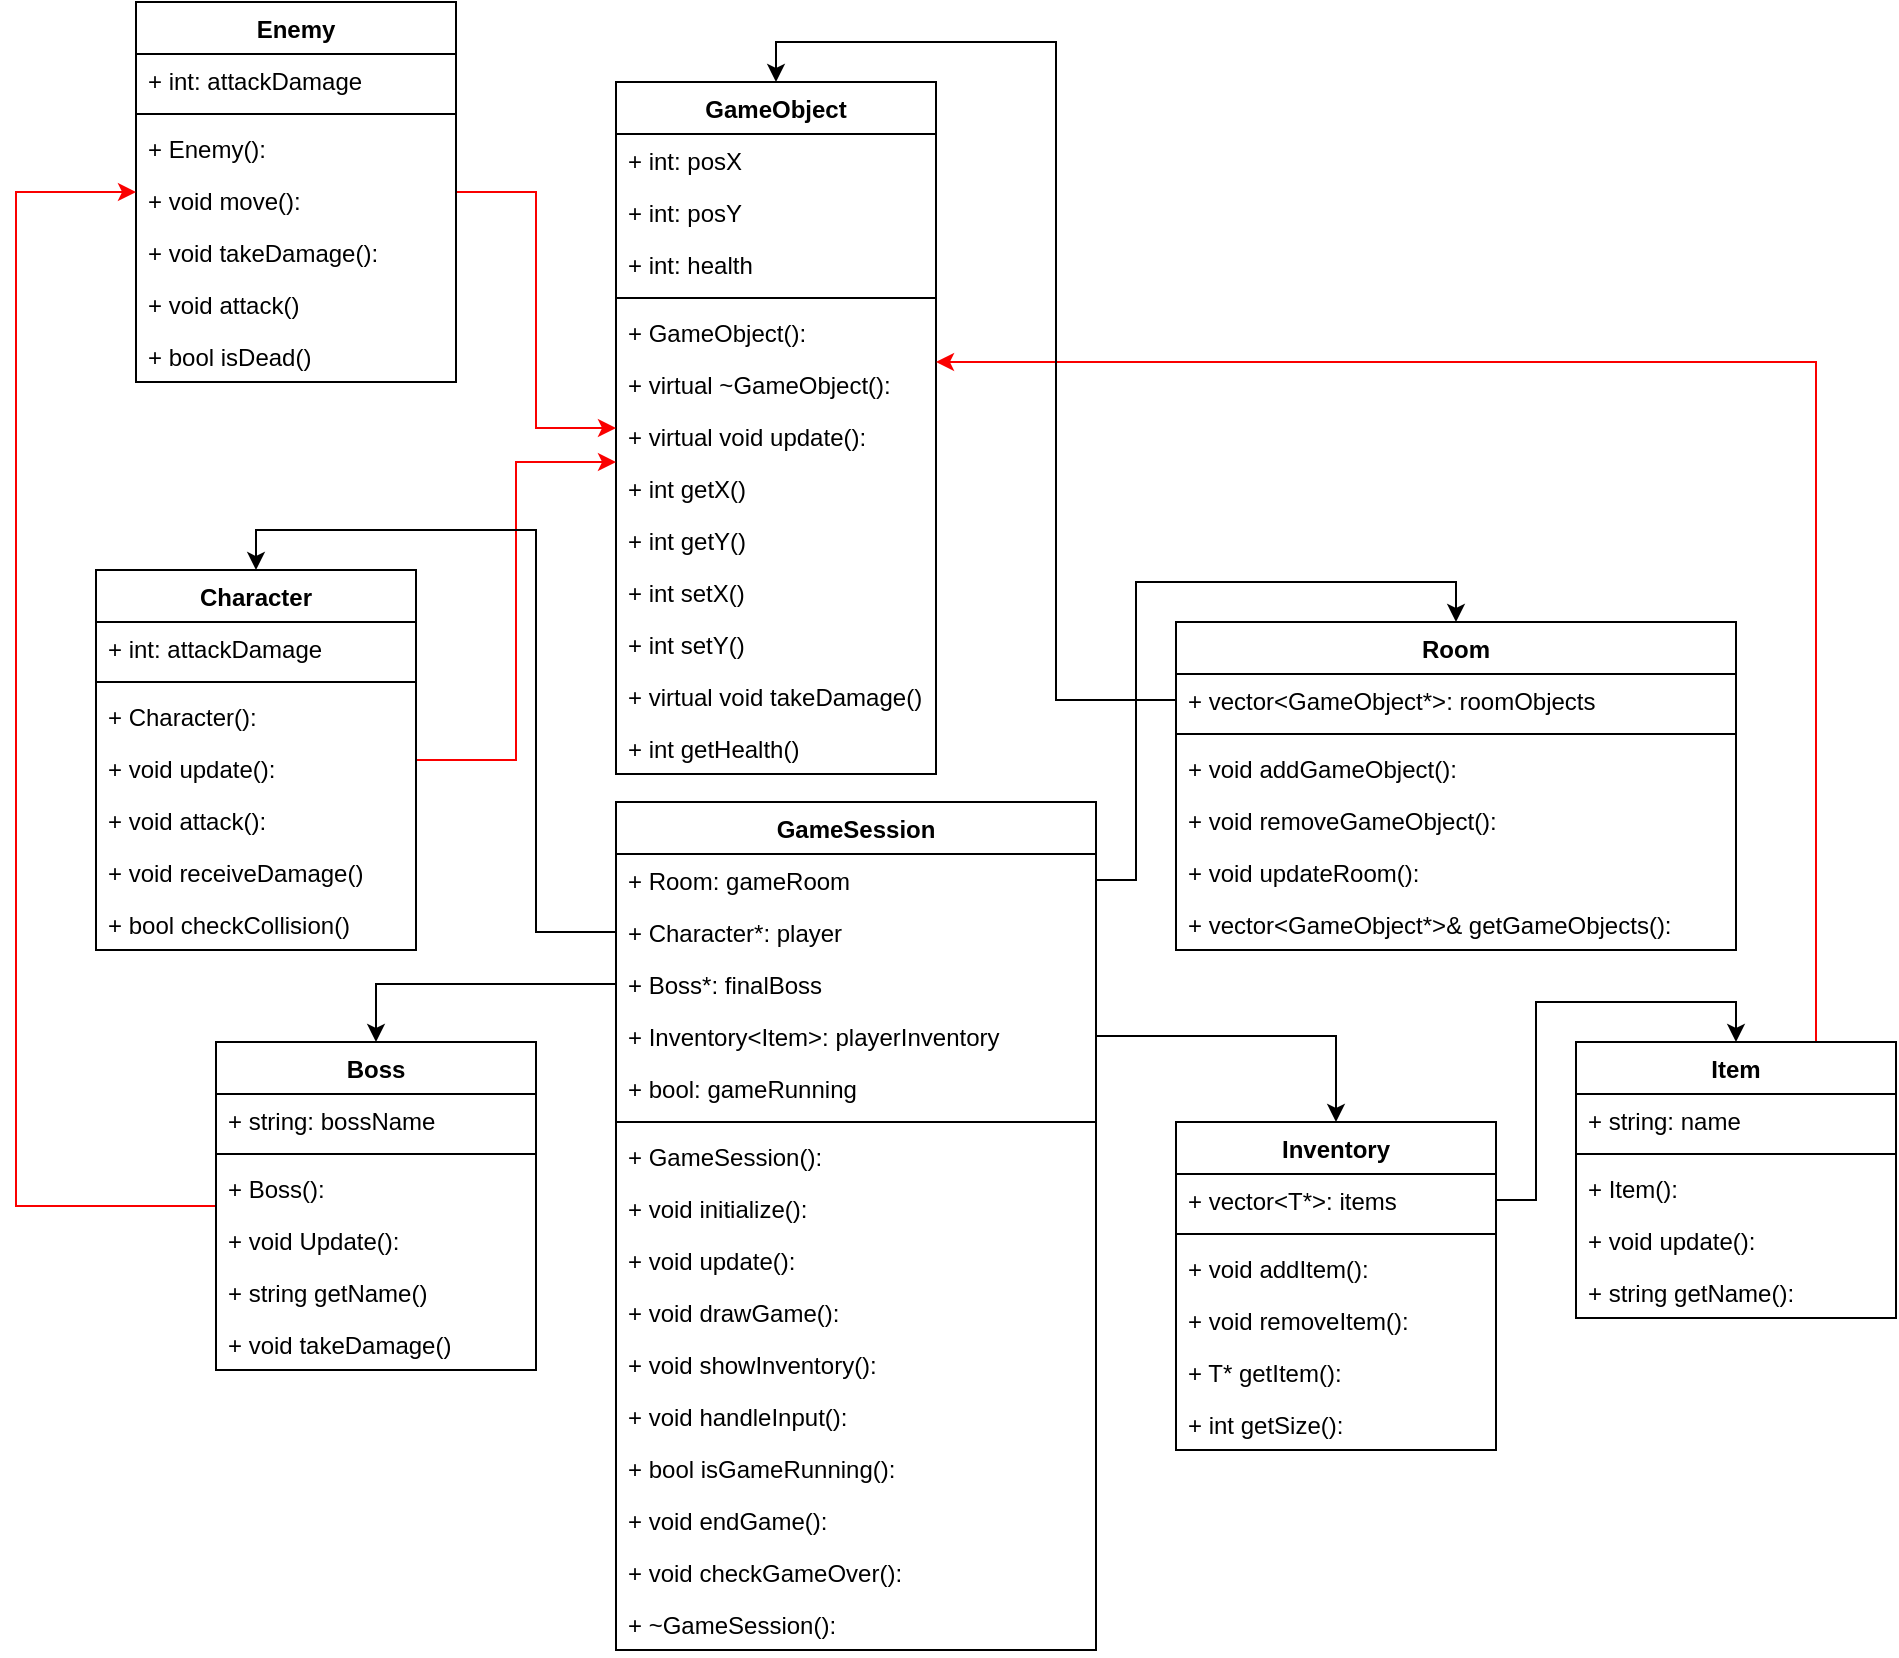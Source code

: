 <mxfile version="24.5.2" type="device">
  <diagram name="Страница — 1" id="uXBSLfesQRb2FJYUWC2w">
    <mxGraphModel dx="1793" dy="973" grid="1" gridSize="10" guides="1" tooltips="1" connect="1" arrows="1" fold="1" page="1" pageScale="1" pageWidth="827" pageHeight="1169" math="0" shadow="0">
      <root>
        <mxCell id="0" />
        <mxCell id="1" parent="0" />
        <mxCell id="C1Yo_s9sAEL-KwCEcrxg-1" value="GameObject" style="swimlane;fontStyle=1;align=center;verticalAlign=top;childLayout=stackLayout;horizontal=1;startSize=26;horizontalStack=0;resizeParent=1;resizeParentMax=0;resizeLast=0;collapsible=1;marginBottom=0;whiteSpace=wrap;html=1;" vertex="1" parent="1">
          <mxGeometry x="440" y="120" width="160" height="346" as="geometry" />
        </mxCell>
        <mxCell id="C1Yo_s9sAEL-KwCEcrxg-2" value="+ int: posX" style="text;strokeColor=none;fillColor=none;align=left;verticalAlign=top;spacingLeft=4;spacingRight=4;overflow=hidden;rotatable=0;points=[[0,0.5],[1,0.5]];portConstraint=eastwest;whiteSpace=wrap;html=1;" vertex="1" parent="C1Yo_s9sAEL-KwCEcrxg-1">
          <mxGeometry y="26" width="160" height="26" as="geometry" />
        </mxCell>
        <mxCell id="C1Yo_s9sAEL-KwCEcrxg-6" value="+ int: posY" style="text;strokeColor=none;fillColor=none;align=left;verticalAlign=top;spacingLeft=4;spacingRight=4;overflow=hidden;rotatable=0;points=[[0,0.5],[1,0.5]];portConstraint=eastwest;whiteSpace=wrap;html=1;" vertex="1" parent="C1Yo_s9sAEL-KwCEcrxg-1">
          <mxGeometry y="52" width="160" height="26" as="geometry" />
        </mxCell>
        <mxCell id="C1Yo_s9sAEL-KwCEcrxg-7" value="+ int: health" style="text;strokeColor=none;fillColor=none;align=left;verticalAlign=top;spacingLeft=4;spacingRight=4;overflow=hidden;rotatable=0;points=[[0,0.5],[1,0.5]];portConstraint=eastwest;whiteSpace=wrap;html=1;" vertex="1" parent="C1Yo_s9sAEL-KwCEcrxg-1">
          <mxGeometry y="78" width="160" height="26" as="geometry" />
        </mxCell>
        <mxCell id="C1Yo_s9sAEL-KwCEcrxg-3" value="" style="line;strokeWidth=1;fillColor=none;align=left;verticalAlign=middle;spacingTop=-1;spacingLeft=3;spacingRight=3;rotatable=0;labelPosition=right;points=[];portConstraint=eastwest;strokeColor=inherit;" vertex="1" parent="C1Yo_s9sAEL-KwCEcrxg-1">
          <mxGeometry y="104" width="160" height="8" as="geometry" />
        </mxCell>
        <mxCell id="C1Yo_s9sAEL-KwCEcrxg-4" value="+ GameObject():&amp;nbsp;" style="text;strokeColor=none;fillColor=none;align=left;verticalAlign=top;spacingLeft=4;spacingRight=4;overflow=hidden;rotatable=0;points=[[0,0.5],[1,0.5]];portConstraint=eastwest;whiteSpace=wrap;html=1;" vertex="1" parent="C1Yo_s9sAEL-KwCEcrxg-1">
          <mxGeometry y="112" width="160" height="26" as="geometry" />
        </mxCell>
        <mxCell id="C1Yo_s9sAEL-KwCEcrxg-8" value="+ virtual ~GameObject():&amp;nbsp;" style="text;strokeColor=none;fillColor=none;align=left;verticalAlign=top;spacingLeft=4;spacingRight=4;overflow=hidden;rotatable=0;points=[[0,0.5],[1,0.5]];portConstraint=eastwest;whiteSpace=wrap;html=1;" vertex="1" parent="C1Yo_s9sAEL-KwCEcrxg-1">
          <mxGeometry y="138" width="160" height="26" as="geometry" />
        </mxCell>
        <mxCell id="C1Yo_s9sAEL-KwCEcrxg-9" value="+ virtual void update():" style="text;strokeColor=none;fillColor=none;align=left;verticalAlign=top;spacingLeft=4;spacingRight=4;overflow=hidden;rotatable=0;points=[[0,0.5],[1,0.5]];portConstraint=eastwest;whiteSpace=wrap;html=1;" vertex="1" parent="C1Yo_s9sAEL-KwCEcrxg-1">
          <mxGeometry y="164" width="160" height="26" as="geometry" />
        </mxCell>
        <mxCell id="C1Yo_s9sAEL-KwCEcrxg-10" value="+ int getX()" style="text;strokeColor=none;fillColor=none;align=left;verticalAlign=top;spacingLeft=4;spacingRight=4;overflow=hidden;rotatable=0;points=[[0,0.5],[1,0.5]];portConstraint=eastwest;whiteSpace=wrap;html=1;" vertex="1" parent="C1Yo_s9sAEL-KwCEcrxg-1">
          <mxGeometry y="190" width="160" height="26" as="geometry" />
        </mxCell>
        <mxCell id="C1Yo_s9sAEL-KwCEcrxg-11" value="+ int getY()" style="text;strokeColor=none;fillColor=none;align=left;verticalAlign=top;spacingLeft=4;spacingRight=4;overflow=hidden;rotatable=0;points=[[0,0.5],[1,0.5]];portConstraint=eastwest;whiteSpace=wrap;html=1;" vertex="1" parent="C1Yo_s9sAEL-KwCEcrxg-1">
          <mxGeometry y="216" width="160" height="26" as="geometry" />
        </mxCell>
        <mxCell id="C1Yo_s9sAEL-KwCEcrxg-12" value="+ int setX()" style="text;strokeColor=none;fillColor=none;align=left;verticalAlign=top;spacingLeft=4;spacingRight=4;overflow=hidden;rotatable=0;points=[[0,0.5],[1,0.5]];portConstraint=eastwest;whiteSpace=wrap;html=1;" vertex="1" parent="C1Yo_s9sAEL-KwCEcrxg-1">
          <mxGeometry y="242" width="160" height="26" as="geometry" />
        </mxCell>
        <mxCell id="C1Yo_s9sAEL-KwCEcrxg-13" value="+ int setY()" style="text;strokeColor=none;fillColor=none;align=left;verticalAlign=top;spacingLeft=4;spacingRight=4;overflow=hidden;rotatable=0;points=[[0,0.5],[1,0.5]];portConstraint=eastwest;whiteSpace=wrap;html=1;" vertex="1" parent="C1Yo_s9sAEL-KwCEcrxg-1">
          <mxGeometry y="268" width="160" height="26" as="geometry" />
        </mxCell>
        <mxCell id="C1Yo_s9sAEL-KwCEcrxg-14" value="+ virtual void takeDamage()" style="text;strokeColor=none;fillColor=none;align=left;verticalAlign=top;spacingLeft=4;spacingRight=4;overflow=hidden;rotatable=0;points=[[0,0.5],[1,0.5]];portConstraint=eastwest;whiteSpace=wrap;html=1;" vertex="1" parent="C1Yo_s9sAEL-KwCEcrxg-1">
          <mxGeometry y="294" width="160" height="26" as="geometry" />
        </mxCell>
        <mxCell id="C1Yo_s9sAEL-KwCEcrxg-15" value="+ int getHealth()" style="text;strokeColor=none;fillColor=none;align=left;verticalAlign=top;spacingLeft=4;spacingRight=4;overflow=hidden;rotatable=0;points=[[0,0.5],[1,0.5]];portConstraint=eastwest;whiteSpace=wrap;html=1;" vertex="1" parent="C1Yo_s9sAEL-KwCEcrxg-1">
          <mxGeometry y="320" width="160" height="26" as="geometry" />
        </mxCell>
        <mxCell id="C1Yo_s9sAEL-KwCEcrxg-93" style="edgeStyle=orthogonalEdgeStyle;rounded=0;orthogonalLoop=1;jettySize=auto;html=1;strokeColor=#FA0000;" edge="1" parent="1" source="C1Yo_s9sAEL-KwCEcrxg-16" target="C1Yo_s9sAEL-KwCEcrxg-1">
          <mxGeometry relative="1" as="geometry">
            <Array as="points">
              <mxPoint x="390" y="459" />
              <mxPoint x="390" y="310" />
            </Array>
          </mxGeometry>
        </mxCell>
        <mxCell id="C1Yo_s9sAEL-KwCEcrxg-16" value="Character" style="swimlane;fontStyle=1;align=center;verticalAlign=top;childLayout=stackLayout;horizontal=1;startSize=26;horizontalStack=0;resizeParent=1;resizeParentMax=0;resizeLast=0;collapsible=1;marginBottom=0;whiteSpace=wrap;html=1;" vertex="1" parent="1">
          <mxGeometry x="180" y="364" width="160" height="190" as="geometry" />
        </mxCell>
        <mxCell id="C1Yo_s9sAEL-KwCEcrxg-17" value="+ int: attackDamage" style="text;strokeColor=none;fillColor=none;align=left;verticalAlign=top;spacingLeft=4;spacingRight=4;overflow=hidden;rotatable=0;points=[[0,0.5],[1,0.5]];portConstraint=eastwest;whiteSpace=wrap;html=1;" vertex="1" parent="C1Yo_s9sAEL-KwCEcrxg-16">
          <mxGeometry y="26" width="160" height="26" as="geometry" />
        </mxCell>
        <mxCell id="C1Yo_s9sAEL-KwCEcrxg-20" value="" style="line;strokeWidth=1;fillColor=none;align=left;verticalAlign=middle;spacingTop=-1;spacingLeft=3;spacingRight=3;rotatable=0;labelPosition=right;points=[];portConstraint=eastwest;strokeColor=inherit;" vertex="1" parent="C1Yo_s9sAEL-KwCEcrxg-16">
          <mxGeometry y="52" width="160" height="8" as="geometry" />
        </mxCell>
        <mxCell id="C1Yo_s9sAEL-KwCEcrxg-21" value="+ Character():&amp;nbsp;" style="text;strokeColor=none;fillColor=none;align=left;verticalAlign=top;spacingLeft=4;spacingRight=4;overflow=hidden;rotatable=0;points=[[0,0.5],[1,0.5]];portConstraint=eastwest;whiteSpace=wrap;html=1;" vertex="1" parent="C1Yo_s9sAEL-KwCEcrxg-16">
          <mxGeometry y="60" width="160" height="26" as="geometry" />
        </mxCell>
        <mxCell id="C1Yo_s9sAEL-KwCEcrxg-22" value="+ void update():&amp;nbsp;" style="text;strokeColor=none;fillColor=none;align=left;verticalAlign=top;spacingLeft=4;spacingRight=4;overflow=hidden;rotatable=0;points=[[0,0.5],[1,0.5]];portConstraint=eastwest;whiteSpace=wrap;html=1;" vertex="1" parent="C1Yo_s9sAEL-KwCEcrxg-16">
          <mxGeometry y="86" width="160" height="26" as="geometry" />
        </mxCell>
        <mxCell id="C1Yo_s9sAEL-KwCEcrxg-23" value="+ void attack():" style="text;strokeColor=none;fillColor=none;align=left;verticalAlign=top;spacingLeft=4;spacingRight=4;overflow=hidden;rotatable=0;points=[[0,0.5],[1,0.5]];portConstraint=eastwest;whiteSpace=wrap;html=1;" vertex="1" parent="C1Yo_s9sAEL-KwCEcrxg-16">
          <mxGeometry y="112" width="160" height="26" as="geometry" />
        </mxCell>
        <mxCell id="C1Yo_s9sAEL-KwCEcrxg-24" value="+ void receiveDamage()" style="text;strokeColor=none;fillColor=none;align=left;verticalAlign=top;spacingLeft=4;spacingRight=4;overflow=hidden;rotatable=0;points=[[0,0.5],[1,0.5]];portConstraint=eastwest;whiteSpace=wrap;html=1;" vertex="1" parent="C1Yo_s9sAEL-KwCEcrxg-16">
          <mxGeometry y="138" width="160" height="26" as="geometry" />
        </mxCell>
        <mxCell id="C1Yo_s9sAEL-KwCEcrxg-25" value="+ bool checkCollision()" style="text;strokeColor=none;fillColor=none;align=left;verticalAlign=top;spacingLeft=4;spacingRight=4;overflow=hidden;rotatable=0;points=[[0,0.5],[1,0.5]];portConstraint=eastwest;whiteSpace=wrap;html=1;" vertex="1" parent="C1Yo_s9sAEL-KwCEcrxg-16">
          <mxGeometry y="164" width="160" height="26" as="geometry" />
        </mxCell>
        <mxCell id="C1Yo_s9sAEL-KwCEcrxg-92" style="edgeStyle=orthogonalEdgeStyle;rounded=0;orthogonalLoop=1;jettySize=auto;html=1;fillColor=#f8cecc;strokeColor=#FA0000;" edge="1" parent="1" source="C1Yo_s9sAEL-KwCEcrxg-30" target="C1Yo_s9sAEL-KwCEcrxg-1">
          <mxGeometry relative="1" as="geometry" />
        </mxCell>
        <mxCell id="C1Yo_s9sAEL-KwCEcrxg-30" value="Enemy" style="swimlane;fontStyle=1;align=center;verticalAlign=top;childLayout=stackLayout;horizontal=1;startSize=26;horizontalStack=0;resizeParent=1;resizeParentMax=0;resizeLast=0;collapsible=1;marginBottom=0;whiteSpace=wrap;html=1;" vertex="1" parent="1">
          <mxGeometry x="200" y="80" width="160" height="190" as="geometry" />
        </mxCell>
        <mxCell id="C1Yo_s9sAEL-KwCEcrxg-31" value="+ int: attackDamage" style="text;strokeColor=none;fillColor=none;align=left;verticalAlign=top;spacingLeft=4;spacingRight=4;overflow=hidden;rotatable=0;points=[[0,0.5],[1,0.5]];portConstraint=eastwest;whiteSpace=wrap;html=1;" vertex="1" parent="C1Yo_s9sAEL-KwCEcrxg-30">
          <mxGeometry y="26" width="160" height="26" as="geometry" />
        </mxCell>
        <mxCell id="C1Yo_s9sAEL-KwCEcrxg-32" value="" style="line;strokeWidth=1;fillColor=none;align=left;verticalAlign=middle;spacingTop=-1;spacingLeft=3;spacingRight=3;rotatable=0;labelPosition=right;points=[];portConstraint=eastwest;strokeColor=inherit;" vertex="1" parent="C1Yo_s9sAEL-KwCEcrxg-30">
          <mxGeometry y="52" width="160" height="8" as="geometry" />
        </mxCell>
        <mxCell id="C1Yo_s9sAEL-KwCEcrxg-33" value="+ Enemy():&amp;nbsp;" style="text;strokeColor=none;fillColor=none;align=left;verticalAlign=top;spacingLeft=4;spacingRight=4;overflow=hidden;rotatable=0;points=[[0,0.5],[1,0.5]];portConstraint=eastwest;whiteSpace=wrap;html=1;" vertex="1" parent="C1Yo_s9sAEL-KwCEcrxg-30">
          <mxGeometry y="60" width="160" height="26" as="geometry" />
        </mxCell>
        <mxCell id="C1Yo_s9sAEL-KwCEcrxg-34" value="+ void move():&amp;nbsp;" style="text;strokeColor=none;fillColor=none;align=left;verticalAlign=top;spacingLeft=4;spacingRight=4;overflow=hidden;rotatable=0;points=[[0,0.5],[1,0.5]];portConstraint=eastwest;whiteSpace=wrap;html=1;" vertex="1" parent="C1Yo_s9sAEL-KwCEcrxg-30">
          <mxGeometry y="86" width="160" height="26" as="geometry" />
        </mxCell>
        <mxCell id="C1Yo_s9sAEL-KwCEcrxg-36" value="+ void takeDamage():" style="text;strokeColor=none;fillColor=none;align=left;verticalAlign=top;spacingLeft=4;spacingRight=4;overflow=hidden;rotatable=0;points=[[0,0.5],[1,0.5]];portConstraint=eastwest;whiteSpace=wrap;html=1;" vertex="1" parent="C1Yo_s9sAEL-KwCEcrxg-30">
          <mxGeometry y="112" width="160" height="26" as="geometry" />
        </mxCell>
        <mxCell id="C1Yo_s9sAEL-KwCEcrxg-35" value="+ void attack()" style="text;strokeColor=none;fillColor=none;align=left;verticalAlign=top;spacingLeft=4;spacingRight=4;overflow=hidden;rotatable=0;points=[[0,0.5],[1,0.5]];portConstraint=eastwest;whiteSpace=wrap;html=1;" vertex="1" parent="C1Yo_s9sAEL-KwCEcrxg-30">
          <mxGeometry y="138" width="160" height="26" as="geometry" />
        </mxCell>
        <mxCell id="C1Yo_s9sAEL-KwCEcrxg-37" value="+ bool isDead()" style="text;strokeColor=none;fillColor=none;align=left;verticalAlign=top;spacingLeft=4;spacingRight=4;overflow=hidden;rotatable=0;points=[[0,0.5],[1,0.5]];portConstraint=eastwest;whiteSpace=wrap;html=1;" vertex="1" parent="C1Yo_s9sAEL-KwCEcrxg-30">
          <mxGeometry y="164" width="160" height="26" as="geometry" />
        </mxCell>
        <mxCell id="C1Yo_s9sAEL-KwCEcrxg-94" style="edgeStyle=orthogonalEdgeStyle;rounded=0;orthogonalLoop=1;jettySize=auto;html=1;strokeColor=#FA0000;" edge="1" parent="1" source="C1Yo_s9sAEL-KwCEcrxg-38" target="C1Yo_s9sAEL-KwCEcrxg-30">
          <mxGeometry relative="1" as="geometry">
            <Array as="points">
              <mxPoint x="140" y="682" />
              <mxPoint x="140" y="175" />
            </Array>
          </mxGeometry>
        </mxCell>
        <mxCell id="C1Yo_s9sAEL-KwCEcrxg-38" value="Boss" style="swimlane;fontStyle=1;align=center;verticalAlign=top;childLayout=stackLayout;horizontal=1;startSize=26;horizontalStack=0;resizeParent=1;resizeParentMax=0;resizeLast=0;collapsible=1;marginBottom=0;whiteSpace=wrap;html=1;" vertex="1" parent="1">
          <mxGeometry x="240" y="600" width="160" height="164" as="geometry" />
        </mxCell>
        <mxCell id="C1Yo_s9sAEL-KwCEcrxg-39" value="+ string: bossName" style="text;strokeColor=none;fillColor=none;align=left;verticalAlign=top;spacingLeft=4;spacingRight=4;overflow=hidden;rotatable=0;points=[[0,0.5],[1,0.5]];portConstraint=eastwest;whiteSpace=wrap;html=1;" vertex="1" parent="C1Yo_s9sAEL-KwCEcrxg-38">
          <mxGeometry y="26" width="160" height="26" as="geometry" />
        </mxCell>
        <mxCell id="C1Yo_s9sAEL-KwCEcrxg-40" value="" style="line;strokeWidth=1;fillColor=none;align=left;verticalAlign=middle;spacingTop=-1;spacingLeft=3;spacingRight=3;rotatable=0;labelPosition=right;points=[];portConstraint=eastwest;strokeColor=inherit;" vertex="1" parent="C1Yo_s9sAEL-KwCEcrxg-38">
          <mxGeometry y="52" width="160" height="8" as="geometry" />
        </mxCell>
        <mxCell id="C1Yo_s9sAEL-KwCEcrxg-41" value="+ Boss():&amp;nbsp;" style="text;strokeColor=none;fillColor=none;align=left;verticalAlign=top;spacingLeft=4;spacingRight=4;overflow=hidden;rotatable=0;points=[[0,0.5],[1,0.5]];portConstraint=eastwest;whiteSpace=wrap;html=1;" vertex="1" parent="C1Yo_s9sAEL-KwCEcrxg-38">
          <mxGeometry y="60" width="160" height="26" as="geometry" />
        </mxCell>
        <mxCell id="C1Yo_s9sAEL-KwCEcrxg-42" value="+ void Update():&amp;nbsp;" style="text;strokeColor=none;fillColor=none;align=left;verticalAlign=top;spacingLeft=4;spacingRight=4;overflow=hidden;rotatable=0;points=[[0,0.5],[1,0.5]];portConstraint=eastwest;whiteSpace=wrap;html=1;" vertex="1" parent="C1Yo_s9sAEL-KwCEcrxg-38">
          <mxGeometry y="86" width="160" height="26" as="geometry" />
        </mxCell>
        <mxCell id="C1Yo_s9sAEL-KwCEcrxg-43" value="+ string getName()" style="text;strokeColor=none;fillColor=none;align=left;verticalAlign=top;spacingLeft=4;spacingRight=4;overflow=hidden;rotatable=0;points=[[0,0.5],[1,0.5]];portConstraint=eastwest;whiteSpace=wrap;html=1;" vertex="1" parent="C1Yo_s9sAEL-KwCEcrxg-38">
          <mxGeometry y="112" width="160" height="26" as="geometry" />
        </mxCell>
        <mxCell id="C1Yo_s9sAEL-KwCEcrxg-44" value="+ void takeDamage()" style="text;strokeColor=none;fillColor=none;align=left;verticalAlign=top;spacingLeft=4;spacingRight=4;overflow=hidden;rotatable=0;points=[[0,0.5],[1,0.5]];portConstraint=eastwest;whiteSpace=wrap;html=1;" vertex="1" parent="C1Yo_s9sAEL-KwCEcrxg-38">
          <mxGeometry y="138" width="160" height="26" as="geometry" />
        </mxCell>
        <mxCell id="C1Yo_s9sAEL-KwCEcrxg-95" style="edgeStyle=orthogonalEdgeStyle;rounded=0;orthogonalLoop=1;jettySize=auto;html=1;strokeColor=#FA0000;" edge="1" parent="1" source="C1Yo_s9sAEL-KwCEcrxg-46" target="C1Yo_s9sAEL-KwCEcrxg-1">
          <mxGeometry relative="1" as="geometry">
            <Array as="points">
              <mxPoint x="1040" y="260" />
            </Array>
          </mxGeometry>
        </mxCell>
        <mxCell id="C1Yo_s9sAEL-KwCEcrxg-46" value="Item" style="swimlane;fontStyle=1;align=center;verticalAlign=top;childLayout=stackLayout;horizontal=1;startSize=26;horizontalStack=0;resizeParent=1;resizeParentMax=0;resizeLast=0;collapsible=1;marginBottom=0;whiteSpace=wrap;html=1;" vertex="1" parent="1">
          <mxGeometry x="920" y="600" width="160" height="138" as="geometry" />
        </mxCell>
        <mxCell id="C1Yo_s9sAEL-KwCEcrxg-47" value="+ string: name" style="text;strokeColor=none;fillColor=none;align=left;verticalAlign=top;spacingLeft=4;spacingRight=4;overflow=hidden;rotatable=0;points=[[0,0.5],[1,0.5]];portConstraint=eastwest;whiteSpace=wrap;html=1;" vertex="1" parent="C1Yo_s9sAEL-KwCEcrxg-46">
          <mxGeometry y="26" width="160" height="26" as="geometry" />
        </mxCell>
        <mxCell id="C1Yo_s9sAEL-KwCEcrxg-48" value="" style="line;strokeWidth=1;fillColor=none;align=left;verticalAlign=middle;spacingTop=-1;spacingLeft=3;spacingRight=3;rotatable=0;labelPosition=right;points=[];portConstraint=eastwest;strokeColor=inherit;" vertex="1" parent="C1Yo_s9sAEL-KwCEcrxg-46">
          <mxGeometry y="52" width="160" height="8" as="geometry" />
        </mxCell>
        <mxCell id="C1Yo_s9sAEL-KwCEcrxg-49" value="+ Item():&amp;nbsp;" style="text;strokeColor=none;fillColor=none;align=left;verticalAlign=top;spacingLeft=4;spacingRight=4;overflow=hidden;rotatable=0;points=[[0,0.5],[1,0.5]];portConstraint=eastwest;whiteSpace=wrap;html=1;" vertex="1" parent="C1Yo_s9sAEL-KwCEcrxg-46">
          <mxGeometry y="60" width="160" height="26" as="geometry" />
        </mxCell>
        <mxCell id="C1Yo_s9sAEL-KwCEcrxg-50" value="+ void update():&amp;nbsp;" style="text;strokeColor=none;fillColor=none;align=left;verticalAlign=top;spacingLeft=4;spacingRight=4;overflow=hidden;rotatable=0;points=[[0,0.5],[1,0.5]];portConstraint=eastwest;whiteSpace=wrap;html=1;" vertex="1" parent="C1Yo_s9sAEL-KwCEcrxg-46">
          <mxGeometry y="86" width="160" height="26" as="geometry" />
        </mxCell>
        <mxCell id="C1Yo_s9sAEL-KwCEcrxg-51" value="+ string getName():" style="text;strokeColor=none;fillColor=none;align=left;verticalAlign=top;spacingLeft=4;spacingRight=4;overflow=hidden;rotatable=0;points=[[0,0.5],[1,0.5]];portConstraint=eastwest;whiteSpace=wrap;html=1;" vertex="1" parent="C1Yo_s9sAEL-KwCEcrxg-46">
          <mxGeometry y="112" width="160" height="26" as="geometry" />
        </mxCell>
        <mxCell id="C1Yo_s9sAEL-KwCEcrxg-54" value="Room" style="swimlane;fontStyle=1;align=center;verticalAlign=top;childLayout=stackLayout;horizontal=1;startSize=26;horizontalStack=0;resizeParent=1;resizeParentMax=0;resizeLast=0;collapsible=1;marginBottom=0;whiteSpace=wrap;html=1;" vertex="1" parent="1">
          <mxGeometry x="720" y="390" width="280" height="164" as="geometry" />
        </mxCell>
        <mxCell id="C1Yo_s9sAEL-KwCEcrxg-55" value="+ vector&amp;lt;GameObject*&amp;gt;: roomObjects" style="text;strokeColor=none;fillColor=none;align=left;verticalAlign=top;spacingLeft=4;spacingRight=4;overflow=hidden;rotatable=0;points=[[0,0.5],[1,0.5]];portConstraint=eastwest;whiteSpace=wrap;html=1;" vertex="1" parent="C1Yo_s9sAEL-KwCEcrxg-54">
          <mxGeometry y="26" width="280" height="26" as="geometry" />
        </mxCell>
        <mxCell id="C1Yo_s9sAEL-KwCEcrxg-56" value="" style="line;strokeWidth=1;fillColor=none;align=left;verticalAlign=middle;spacingTop=-1;spacingLeft=3;spacingRight=3;rotatable=0;labelPosition=right;points=[];portConstraint=eastwest;strokeColor=inherit;" vertex="1" parent="C1Yo_s9sAEL-KwCEcrxg-54">
          <mxGeometry y="52" width="280" height="8" as="geometry" />
        </mxCell>
        <mxCell id="C1Yo_s9sAEL-KwCEcrxg-57" value="+ void addGameObject():&amp;nbsp;" style="text;strokeColor=none;fillColor=none;align=left;verticalAlign=top;spacingLeft=4;spacingRight=4;overflow=hidden;rotatable=0;points=[[0,0.5],[1,0.5]];portConstraint=eastwest;whiteSpace=wrap;html=1;" vertex="1" parent="C1Yo_s9sAEL-KwCEcrxg-54">
          <mxGeometry y="60" width="280" height="26" as="geometry" />
        </mxCell>
        <mxCell id="C1Yo_s9sAEL-KwCEcrxg-58" value="+ void removeGameObject():&amp;nbsp;" style="text;strokeColor=none;fillColor=none;align=left;verticalAlign=top;spacingLeft=4;spacingRight=4;overflow=hidden;rotatable=0;points=[[0,0.5],[1,0.5]];portConstraint=eastwest;whiteSpace=wrap;html=1;" vertex="1" parent="C1Yo_s9sAEL-KwCEcrxg-54">
          <mxGeometry y="86" width="280" height="26" as="geometry" />
        </mxCell>
        <mxCell id="C1Yo_s9sAEL-KwCEcrxg-59" value="+ void updateRoom():" style="text;strokeColor=none;fillColor=none;align=left;verticalAlign=top;spacingLeft=4;spacingRight=4;overflow=hidden;rotatable=0;points=[[0,0.5],[1,0.5]];portConstraint=eastwest;whiteSpace=wrap;html=1;" vertex="1" parent="C1Yo_s9sAEL-KwCEcrxg-54">
          <mxGeometry y="112" width="280" height="26" as="geometry" />
        </mxCell>
        <mxCell id="C1Yo_s9sAEL-KwCEcrxg-60" value="+ vector&amp;lt;GameObject*&amp;gt;&amp;amp; getGameObjects():" style="text;strokeColor=none;fillColor=none;align=left;verticalAlign=top;spacingLeft=4;spacingRight=4;overflow=hidden;rotatable=0;points=[[0,0.5],[1,0.5]];portConstraint=eastwest;whiteSpace=wrap;html=1;" vertex="1" parent="C1Yo_s9sAEL-KwCEcrxg-54">
          <mxGeometry y="138" width="280" height="26" as="geometry" />
        </mxCell>
        <mxCell id="C1Yo_s9sAEL-KwCEcrxg-61" value="Inventory" style="swimlane;fontStyle=1;align=center;verticalAlign=top;childLayout=stackLayout;horizontal=1;startSize=26;horizontalStack=0;resizeParent=1;resizeParentMax=0;resizeLast=0;collapsible=1;marginBottom=0;whiteSpace=wrap;html=1;" vertex="1" parent="1">
          <mxGeometry x="720" y="640" width="160" height="164" as="geometry" />
        </mxCell>
        <mxCell id="C1Yo_s9sAEL-KwCEcrxg-62" value="+ vector&amp;lt;T*&amp;gt;: items" style="text;strokeColor=none;fillColor=none;align=left;verticalAlign=top;spacingLeft=4;spacingRight=4;overflow=hidden;rotatable=0;points=[[0,0.5],[1,0.5]];portConstraint=eastwest;whiteSpace=wrap;html=1;" vertex="1" parent="C1Yo_s9sAEL-KwCEcrxg-61">
          <mxGeometry y="26" width="160" height="26" as="geometry" />
        </mxCell>
        <mxCell id="C1Yo_s9sAEL-KwCEcrxg-63" value="" style="line;strokeWidth=1;fillColor=none;align=left;verticalAlign=middle;spacingTop=-1;spacingLeft=3;spacingRight=3;rotatable=0;labelPosition=right;points=[];portConstraint=eastwest;strokeColor=inherit;" vertex="1" parent="C1Yo_s9sAEL-KwCEcrxg-61">
          <mxGeometry y="52" width="160" height="8" as="geometry" />
        </mxCell>
        <mxCell id="C1Yo_s9sAEL-KwCEcrxg-64" value="+ void addItem():&amp;nbsp;" style="text;strokeColor=none;fillColor=none;align=left;verticalAlign=top;spacingLeft=4;spacingRight=4;overflow=hidden;rotatable=0;points=[[0,0.5],[1,0.5]];portConstraint=eastwest;whiteSpace=wrap;html=1;" vertex="1" parent="C1Yo_s9sAEL-KwCEcrxg-61">
          <mxGeometry y="60" width="160" height="26" as="geometry" />
        </mxCell>
        <mxCell id="C1Yo_s9sAEL-KwCEcrxg-65" value="+ void removeItem():&amp;nbsp;" style="text;strokeColor=none;fillColor=none;align=left;verticalAlign=top;spacingLeft=4;spacingRight=4;overflow=hidden;rotatable=0;points=[[0,0.5],[1,0.5]];portConstraint=eastwest;whiteSpace=wrap;html=1;" vertex="1" parent="C1Yo_s9sAEL-KwCEcrxg-61">
          <mxGeometry y="86" width="160" height="26" as="geometry" />
        </mxCell>
        <mxCell id="C1Yo_s9sAEL-KwCEcrxg-66" value="+ T* getItem():" style="text;strokeColor=none;fillColor=none;align=left;verticalAlign=top;spacingLeft=4;spacingRight=4;overflow=hidden;rotatable=0;points=[[0,0.5],[1,0.5]];portConstraint=eastwest;whiteSpace=wrap;html=1;" vertex="1" parent="C1Yo_s9sAEL-KwCEcrxg-61">
          <mxGeometry y="112" width="160" height="26" as="geometry" />
        </mxCell>
        <mxCell id="C1Yo_s9sAEL-KwCEcrxg-67" value="+ int getSize():" style="text;strokeColor=none;fillColor=none;align=left;verticalAlign=top;spacingLeft=4;spacingRight=4;overflow=hidden;rotatable=0;points=[[0,0.5],[1,0.5]];portConstraint=eastwest;whiteSpace=wrap;html=1;" vertex="1" parent="C1Yo_s9sAEL-KwCEcrxg-61">
          <mxGeometry y="138" width="160" height="26" as="geometry" />
        </mxCell>
        <mxCell id="C1Yo_s9sAEL-KwCEcrxg-68" value="GameSession" style="swimlane;fontStyle=1;align=center;verticalAlign=top;childLayout=stackLayout;horizontal=1;startSize=26;horizontalStack=0;resizeParent=1;resizeParentMax=0;resizeLast=0;collapsible=1;marginBottom=0;whiteSpace=wrap;html=1;" vertex="1" parent="1">
          <mxGeometry x="440" y="480" width="240" height="424" as="geometry" />
        </mxCell>
        <mxCell id="C1Yo_s9sAEL-KwCEcrxg-69" value="+ Room: gameRoom" style="text;strokeColor=none;fillColor=none;align=left;verticalAlign=top;spacingLeft=4;spacingRight=4;overflow=hidden;rotatable=0;points=[[0,0.5],[1,0.5]];portConstraint=eastwest;whiteSpace=wrap;html=1;" vertex="1" parent="C1Yo_s9sAEL-KwCEcrxg-68">
          <mxGeometry y="26" width="240" height="26" as="geometry" />
        </mxCell>
        <mxCell id="C1Yo_s9sAEL-KwCEcrxg-76" value="+ Character*: player" style="text;strokeColor=none;fillColor=none;align=left;verticalAlign=top;spacingLeft=4;spacingRight=4;overflow=hidden;rotatable=0;points=[[0,0.5],[1,0.5]];portConstraint=eastwest;whiteSpace=wrap;html=1;" vertex="1" parent="C1Yo_s9sAEL-KwCEcrxg-68">
          <mxGeometry y="52" width="240" height="26" as="geometry" />
        </mxCell>
        <mxCell id="C1Yo_s9sAEL-KwCEcrxg-77" value="+ Boss*: finalBoss" style="text;strokeColor=none;fillColor=none;align=left;verticalAlign=top;spacingLeft=4;spacingRight=4;overflow=hidden;rotatable=0;points=[[0,0.5],[1,0.5]];portConstraint=eastwest;whiteSpace=wrap;html=1;" vertex="1" parent="C1Yo_s9sAEL-KwCEcrxg-68">
          <mxGeometry y="78" width="240" height="26" as="geometry" />
        </mxCell>
        <mxCell id="C1Yo_s9sAEL-KwCEcrxg-78" value="+ Inventory&amp;lt;Item&amp;gt;: playerInventory" style="text;strokeColor=none;fillColor=none;align=left;verticalAlign=top;spacingLeft=4;spacingRight=4;overflow=hidden;rotatable=0;points=[[0,0.5],[1,0.5]];portConstraint=eastwest;whiteSpace=wrap;html=1;" vertex="1" parent="C1Yo_s9sAEL-KwCEcrxg-68">
          <mxGeometry y="104" width="240" height="26" as="geometry" />
        </mxCell>
        <mxCell id="C1Yo_s9sAEL-KwCEcrxg-75" value="+ bool: gameRunning" style="text;strokeColor=none;fillColor=none;align=left;verticalAlign=top;spacingLeft=4;spacingRight=4;overflow=hidden;rotatable=0;points=[[0,0.5],[1,0.5]];portConstraint=eastwest;whiteSpace=wrap;html=1;" vertex="1" parent="C1Yo_s9sAEL-KwCEcrxg-68">
          <mxGeometry y="130" width="240" height="26" as="geometry" />
        </mxCell>
        <mxCell id="C1Yo_s9sAEL-KwCEcrxg-70" value="" style="line;strokeWidth=1;fillColor=none;align=left;verticalAlign=middle;spacingTop=-1;spacingLeft=3;spacingRight=3;rotatable=0;labelPosition=right;points=[];portConstraint=eastwest;strokeColor=inherit;" vertex="1" parent="C1Yo_s9sAEL-KwCEcrxg-68">
          <mxGeometry y="156" width="240" height="8" as="geometry" />
        </mxCell>
        <mxCell id="C1Yo_s9sAEL-KwCEcrxg-71" value="+ GameSession():&amp;nbsp;" style="text;strokeColor=none;fillColor=none;align=left;verticalAlign=top;spacingLeft=4;spacingRight=4;overflow=hidden;rotatable=0;points=[[0,0.5],[1,0.5]];portConstraint=eastwest;whiteSpace=wrap;html=1;" vertex="1" parent="C1Yo_s9sAEL-KwCEcrxg-68">
          <mxGeometry y="164" width="240" height="26" as="geometry" />
        </mxCell>
        <mxCell id="C1Yo_s9sAEL-KwCEcrxg-72" value="+ void initialize():&amp;nbsp;" style="text;strokeColor=none;fillColor=none;align=left;verticalAlign=top;spacingLeft=4;spacingRight=4;overflow=hidden;rotatable=0;points=[[0,0.5],[1,0.5]];portConstraint=eastwest;whiteSpace=wrap;html=1;" vertex="1" parent="C1Yo_s9sAEL-KwCEcrxg-68">
          <mxGeometry y="190" width="240" height="26" as="geometry" />
        </mxCell>
        <mxCell id="C1Yo_s9sAEL-KwCEcrxg-73" value="+ void update():" style="text;strokeColor=none;fillColor=none;align=left;verticalAlign=top;spacingLeft=4;spacingRight=4;overflow=hidden;rotatable=0;points=[[0,0.5],[1,0.5]];portConstraint=eastwest;whiteSpace=wrap;html=1;" vertex="1" parent="C1Yo_s9sAEL-KwCEcrxg-68">
          <mxGeometry y="216" width="240" height="26" as="geometry" />
        </mxCell>
        <mxCell id="C1Yo_s9sAEL-KwCEcrxg-74" value="+ void drawGame():" style="text;strokeColor=none;fillColor=none;align=left;verticalAlign=top;spacingLeft=4;spacingRight=4;overflow=hidden;rotatable=0;points=[[0,0.5],[1,0.5]];portConstraint=eastwest;whiteSpace=wrap;html=1;" vertex="1" parent="C1Yo_s9sAEL-KwCEcrxg-68">
          <mxGeometry y="242" width="240" height="26" as="geometry" />
        </mxCell>
        <mxCell id="C1Yo_s9sAEL-KwCEcrxg-79" value="+ void showInventory():" style="text;strokeColor=none;fillColor=none;align=left;verticalAlign=top;spacingLeft=4;spacingRight=4;overflow=hidden;rotatable=0;points=[[0,0.5],[1,0.5]];portConstraint=eastwest;whiteSpace=wrap;html=1;" vertex="1" parent="C1Yo_s9sAEL-KwCEcrxg-68">
          <mxGeometry y="268" width="240" height="26" as="geometry" />
        </mxCell>
        <mxCell id="C1Yo_s9sAEL-KwCEcrxg-80" value="+ void handleInput():" style="text;strokeColor=none;fillColor=none;align=left;verticalAlign=top;spacingLeft=4;spacingRight=4;overflow=hidden;rotatable=0;points=[[0,0.5],[1,0.5]];portConstraint=eastwest;whiteSpace=wrap;html=1;" vertex="1" parent="C1Yo_s9sAEL-KwCEcrxg-68">
          <mxGeometry y="294" width="240" height="26" as="geometry" />
        </mxCell>
        <mxCell id="C1Yo_s9sAEL-KwCEcrxg-81" value="+ bool isGameRunning():" style="text;strokeColor=none;fillColor=none;align=left;verticalAlign=top;spacingLeft=4;spacingRight=4;overflow=hidden;rotatable=0;points=[[0,0.5],[1,0.5]];portConstraint=eastwest;whiteSpace=wrap;html=1;" vertex="1" parent="C1Yo_s9sAEL-KwCEcrxg-68">
          <mxGeometry y="320" width="240" height="26" as="geometry" />
        </mxCell>
        <mxCell id="C1Yo_s9sAEL-KwCEcrxg-82" value="+ void endGame():" style="text;strokeColor=none;fillColor=none;align=left;verticalAlign=top;spacingLeft=4;spacingRight=4;overflow=hidden;rotatable=0;points=[[0,0.5],[1,0.5]];portConstraint=eastwest;whiteSpace=wrap;html=1;" vertex="1" parent="C1Yo_s9sAEL-KwCEcrxg-68">
          <mxGeometry y="346" width="240" height="26" as="geometry" />
        </mxCell>
        <mxCell id="C1Yo_s9sAEL-KwCEcrxg-83" value="+ void checkGameOver():" style="text;strokeColor=none;fillColor=none;align=left;verticalAlign=top;spacingLeft=4;spacingRight=4;overflow=hidden;rotatable=0;points=[[0,0.5],[1,0.5]];portConstraint=eastwest;whiteSpace=wrap;html=1;" vertex="1" parent="C1Yo_s9sAEL-KwCEcrxg-68">
          <mxGeometry y="372" width="240" height="26" as="geometry" />
        </mxCell>
        <mxCell id="C1Yo_s9sAEL-KwCEcrxg-84" value="+ ~GameSession():" style="text;strokeColor=none;fillColor=none;align=left;verticalAlign=top;spacingLeft=4;spacingRight=4;overflow=hidden;rotatable=0;points=[[0,0.5],[1,0.5]];portConstraint=eastwest;whiteSpace=wrap;html=1;" vertex="1" parent="C1Yo_s9sAEL-KwCEcrxg-68">
          <mxGeometry y="398" width="240" height="26" as="geometry" />
        </mxCell>
        <mxCell id="C1Yo_s9sAEL-KwCEcrxg-86" style="edgeStyle=orthogonalEdgeStyle;rounded=0;orthogonalLoop=1;jettySize=auto;html=1;entryX=0.5;entryY=0;entryDx=0;entryDy=0;" edge="1" parent="1" source="C1Yo_s9sAEL-KwCEcrxg-62" target="C1Yo_s9sAEL-KwCEcrxg-46">
          <mxGeometry relative="1" as="geometry" />
        </mxCell>
        <mxCell id="C1Yo_s9sAEL-KwCEcrxg-87" style="edgeStyle=orthogonalEdgeStyle;rounded=0;orthogonalLoop=1;jettySize=auto;html=1;entryX=0.5;entryY=0;entryDx=0;entryDy=0;" edge="1" parent="1" source="C1Yo_s9sAEL-KwCEcrxg-55" target="C1Yo_s9sAEL-KwCEcrxg-1">
          <mxGeometry relative="1" as="geometry" />
        </mxCell>
        <mxCell id="C1Yo_s9sAEL-KwCEcrxg-88" style="edgeStyle=orthogonalEdgeStyle;rounded=0;orthogonalLoop=1;jettySize=auto;html=1;entryX=0.5;entryY=0;entryDx=0;entryDy=0;" edge="1" parent="1" source="C1Yo_s9sAEL-KwCEcrxg-69" target="C1Yo_s9sAEL-KwCEcrxg-54">
          <mxGeometry relative="1" as="geometry" />
        </mxCell>
        <mxCell id="C1Yo_s9sAEL-KwCEcrxg-89" style="edgeStyle=orthogonalEdgeStyle;rounded=0;orthogonalLoop=1;jettySize=auto;html=1;entryX=0.5;entryY=0;entryDx=0;entryDy=0;" edge="1" parent="1" source="C1Yo_s9sAEL-KwCEcrxg-76" target="C1Yo_s9sAEL-KwCEcrxg-16">
          <mxGeometry relative="1" as="geometry">
            <Array as="points">
              <mxPoint x="400" y="545" />
              <mxPoint x="400" y="344" />
              <mxPoint x="260" y="344" />
            </Array>
          </mxGeometry>
        </mxCell>
        <mxCell id="C1Yo_s9sAEL-KwCEcrxg-90" style="edgeStyle=orthogonalEdgeStyle;rounded=0;orthogonalLoop=1;jettySize=auto;html=1;entryX=0.5;entryY=0;entryDx=0;entryDy=0;" edge="1" parent="1" source="C1Yo_s9sAEL-KwCEcrxg-77" target="C1Yo_s9sAEL-KwCEcrxg-38">
          <mxGeometry relative="1" as="geometry" />
        </mxCell>
        <mxCell id="C1Yo_s9sAEL-KwCEcrxg-91" style="edgeStyle=orthogonalEdgeStyle;rounded=0;orthogonalLoop=1;jettySize=auto;html=1;entryX=0.5;entryY=0;entryDx=0;entryDy=0;" edge="1" parent="1" source="C1Yo_s9sAEL-KwCEcrxg-78" target="C1Yo_s9sAEL-KwCEcrxg-61">
          <mxGeometry relative="1" as="geometry" />
        </mxCell>
      </root>
    </mxGraphModel>
  </diagram>
</mxfile>
